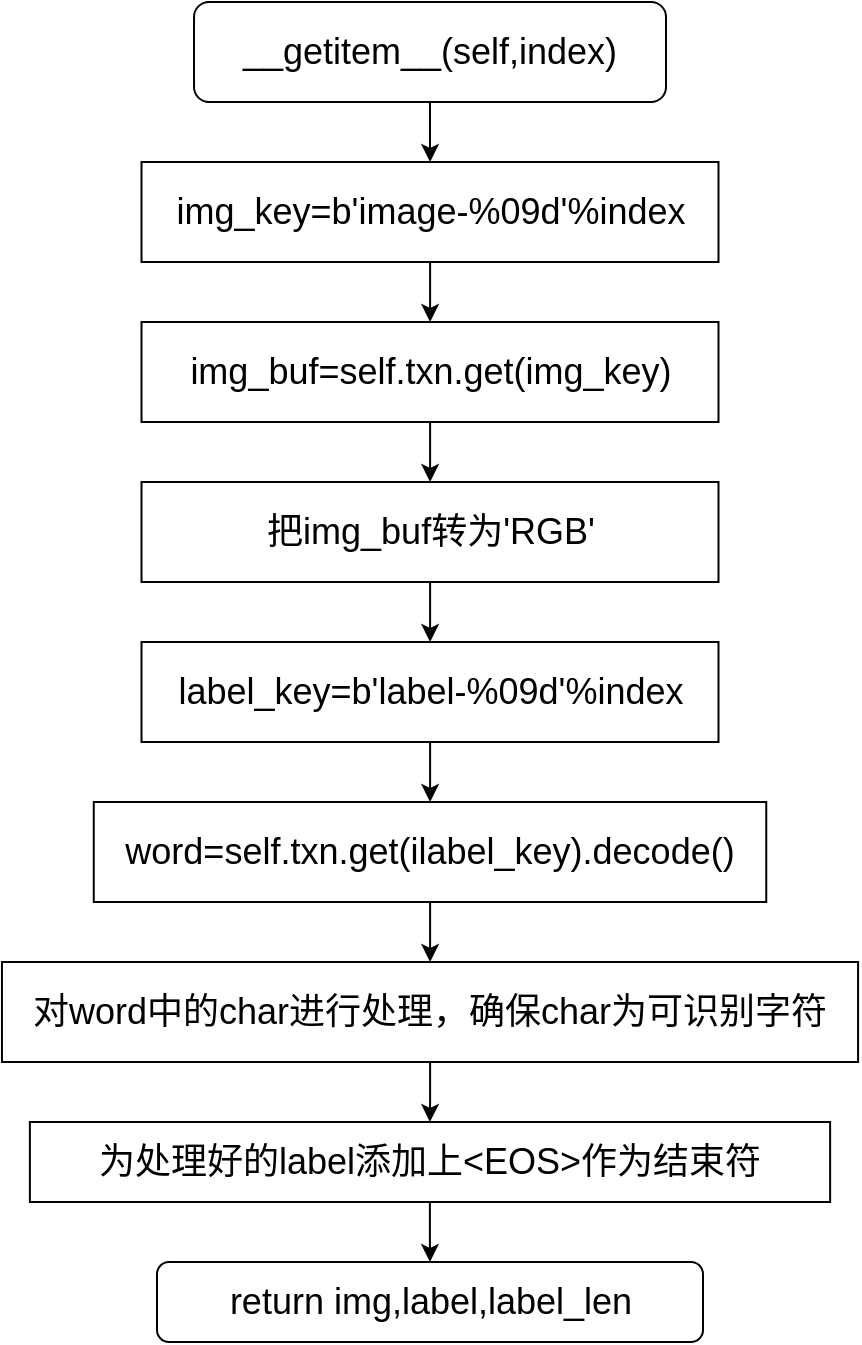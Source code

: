 <mxfile version="21.2.9" type="github">
  <diagram name="第 1 页" id="eL2jQSBWby4WY-ZgAVte">
    <mxGraphModel dx="754" dy="819" grid="1" gridSize="10" guides="1" tooltips="1" connect="1" arrows="1" fold="1" page="1" pageScale="1" pageWidth="827" pageHeight="1169" math="0" shadow="0">
      <root>
        <mxCell id="0" />
        <mxCell id="1" parent="0" />
        <mxCell id="7fmScRaT4JAVB9zxNmK1-6" value="" style="edgeStyle=orthogonalEdgeStyle;rounded=0;orthogonalLoop=1;jettySize=auto;html=1;" edge="1" parent="1" source="7fmScRaT4JAVB9zxNmK1-4" target="7fmScRaT4JAVB9zxNmK1-5">
          <mxGeometry relative="1" as="geometry" />
        </mxCell>
        <mxCell id="7fmScRaT4JAVB9zxNmK1-4" value="&lt;font style=&quot;font-size: 18px;&quot;&gt;__getitem__(self,index)&lt;/font&gt;" style="rounded=1;whiteSpace=wrap;html=1;" vertex="1" parent="1">
          <mxGeometry x="340.01" y="150" width="236" height="50" as="geometry" />
        </mxCell>
        <mxCell id="7fmScRaT4JAVB9zxNmK1-8" value="" style="edgeStyle=orthogonalEdgeStyle;rounded=0;orthogonalLoop=1;jettySize=auto;html=1;" edge="1" parent="1" source="7fmScRaT4JAVB9zxNmK1-5" target="7fmScRaT4JAVB9zxNmK1-7">
          <mxGeometry relative="1" as="geometry" />
        </mxCell>
        <mxCell id="7fmScRaT4JAVB9zxNmK1-5" value="&lt;font style=&quot;font-size: 18px;&quot;&gt;img_key=b&#39;image-%09d&#39;%index&lt;br&gt;&lt;/font&gt;" style="rounded=0;whiteSpace=wrap;html=1;" vertex="1" parent="1">
          <mxGeometry x="313.75" y="230" width="288.5" height="50" as="geometry" />
        </mxCell>
        <mxCell id="7fmScRaT4JAVB9zxNmK1-10" value="" style="edgeStyle=orthogonalEdgeStyle;rounded=0;orthogonalLoop=1;jettySize=auto;html=1;" edge="1" parent="1" source="7fmScRaT4JAVB9zxNmK1-7" target="7fmScRaT4JAVB9zxNmK1-9">
          <mxGeometry relative="1" as="geometry" />
        </mxCell>
        <mxCell id="7fmScRaT4JAVB9zxNmK1-7" value="&lt;font style=&quot;font-size: 18px;&quot;&gt;img_buf=self.txn.get(img_key)&lt;br&gt;&lt;/font&gt;" style="rounded=0;whiteSpace=wrap;html=1;" vertex="1" parent="1">
          <mxGeometry x="313.75" y="310" width="288.5" height="50" as="geometry" />
        </mxCell>
        <mxCell id="7fmScRaT4JAVB9zxNmK1-12" value="" style="edgeStyle=orthogonalEdgeStyle;rounded=0;orthogonalLoop=1;jettySize=auto;html=1;" edge="1" parent="1" source="7fmScRaT4JAVB9zxNmK1-9" target="7fmScRaT4JAVB9zxNmK1-11">
          <mxGeometry relative="1" as="geometry" />
        </mxCell>
        <mxCell id="7fmScRaT4JAVB9zxNmK1-9" value="&lt;font style=&quot;font-size: 18px;&quot;&gt;把img_buf转为&#39;RGB&#39;&lt;br&gt;&lt;/font&gt;" style="rounded=0;whiteSpace=wrap;html=1;" vertex="1" parent="1">
          <mxGeometry x="313.75" y="390" width="288.5" height="50" as="geometry" />
        </mxCell>
        <mxCell id="7fmScRaT4JAVB9zxNmK1-14" value="" style="edgeStyle=orthogonalEdgeStyle;rounded=0;orthogonalLoop=1;jettySize=auto;html=1;" edge="1" parent="1" source="7fmScRaT4JAVB9zxNmK1-11" target="7fmScRaT4JAVB9zxNmK1-13">
          <mxGeometry relative="1" as="geometry" />
        </mxCell>
        <mxCell id="7fmScRaT4JAVB9zxNmK1-11" value="&lt;font style=&quot;font-size: 18px;&quot;&gt;label_key=b&#39;label-%09d&#39;%index&lt;br&gt;&lt;/font&gt;" style="rounded=0;whiteSpace=wrap;html=1;" vertex="1" parent="1">
          <mxGeometry x="313.75" y="470" width="288.5" height="50" as="geometry" />
        </mxCell>
        <mxCell id="7fmScRaT4JAVB9zxNmK1-16" value="" style="edgeStyle=orthogonalEdgeStyle;rounded=0;orthogonalLoop=1;jettySize=auto;html=1;" edge="1" parent="1" source="7fmScRaT4JAVB9zxNmK1-13" target="7fmScRaT4JAVB9zxNmK1-15">
          <mxGeometry relative="1" as="geometry" />
        </mxCell>
        <mxCell id="7fmScRaT4JAVB9zxNmK1-13" value="&lt;font style=&quot;font-size: 18px;&quot;&gt;word=self.txn.get(ilabel_key).decode()&lt;br&gt;&lt;/font&gt;" style="rounded=0;whiteSpace=wrap;html=1;" vertex="1" parent="1">
          <mxGeometry x="289.88" y="550" width="336.25" height="50" as="geometry" />
        </mxCell>
        <mxCell id="7fmScRaT4JAVB9zxNmK1-18" value="" style="edgeStyle=orthogonalEdgeStyle;rounded=0;orthogonalLoop=1;jettySize=auto;html=1;" edge="1" parent="1" source="7fmScRaT4JAVB9zxNmK1-15" target="7fmScRaT4JAVB9zxNmK1-17">
          <mxGeometry relative="1" as="geometry" />
        </mxCell>
        <mxCell id="7fmScRaT4JAVB9zxNmK1-15" value="&lt;font style=&quot;font-size: 18px;&quot;&gt;对word中的char进行处理，确保char为可识别字符&lt;br&gt;&lt;/font&gt;" style="rounded=0;whiteSpace=wrap;html=1;" vertex="1" parent="1">
          <mxGeometry x="243.98" y="630" width="428.06" height="50" as="geometry" />
        </mxCell>
        <mxCell id="7fmScRaT4JAVB9zxNmK1-22" value="" style="edgeStyle=orthogonalEdgeStyle;rounded=0;orthogonalLoop=1;jettySize=auto;html=1;" edge="1" parent="1" source="7fmScRaT4JAVB9zxNmK1-17" target="7fmScRaT4JAVB9zxNmK1-21">
          <mxGeometry relative="1" as="geometry" />
        </mxCell>
        <mxCell id="7fmScRaT4JAVB9zxNmK1-17" value="&lt;font style=&quot;font-size: 18px;&quot;&gt;为处理好的label添加上&amp;lt;EOS&amp;gt;作为结束符&lt;br&gt;&lt;/font&gt;" style="rounded=0;whiteSpace=wrap;html=1;" vertex="1" parent="1">
          <mxGeometry x="257.94" y="710" width="400.12" height="40" as="geometry" />
        </mxCell>
        <mxCell id="7fmScRaT4JAVB9zxNmK1-21" value="&lt;font style=&quot;font-size: 18px;&quot;&gt;return img,label,label_len&lt;/font&gt;" style="rounded=1;whiteSpace=wrap;html=1;" vertex="1" parent="1">
          <mxGeometry x="321.5" y="780" width="273" height="40" as="geometry" />
        </mxCell>
      </root>
    </mxGraphModel>
  </diagram>
</mxfile>
